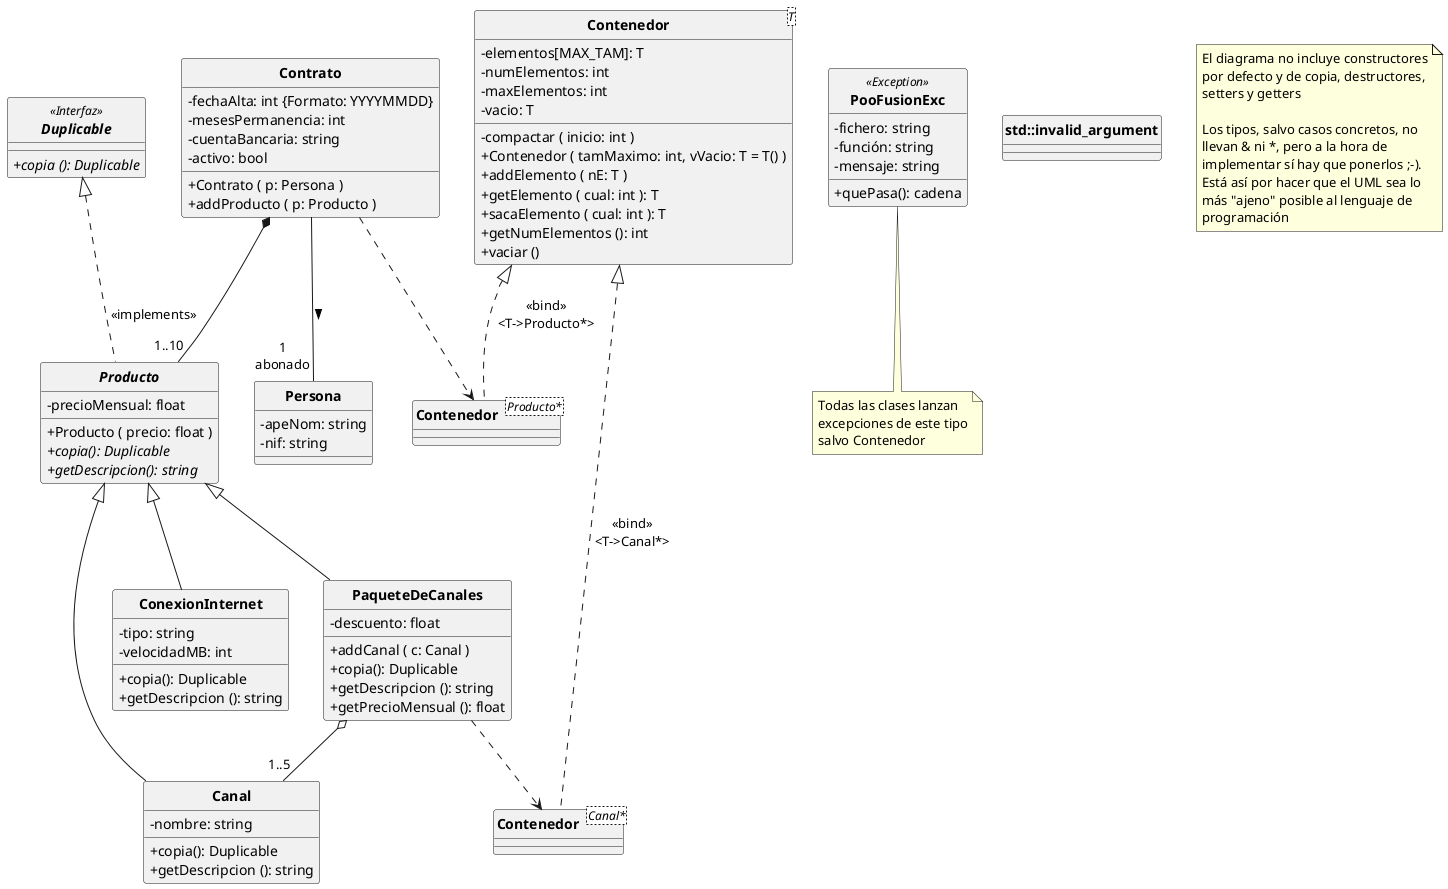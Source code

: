 @startuml

hide circle
skinparam classattributeiconsize 0
skinparam classFontStyle bold

interface Duplicable<<Interfaz>> {
   + {abstract} copia (): Duplicable
}

class Persona {
   - apeNom: string
   - nif: string
}

class Contrato {
   - fechaAlta: int {Formato: YYYYMMDD}
   - mesesPermanencia: int
   - cuentaBancaria: string
   - activo: bool
   + Contrato ( p: Persona )
   + addProducto ( p: Producto )
}

abstract class Producto {
   - precioMensual: float
   + Producto ( precio: float )
   + {abstract} copia(): Duplicable
   + {abstract} getDescripcion(): string
}

class ConexionInternet {
   - tipo: string
   - velocidadMB: int
   + copia(): Duplicable
   + getDescripcion (): string
}

class Canal {
   - nombre: string
   + copia(): Duplicable
   + getDescripcion (): string
}

class PaqueteDeCanales {
   - descuento: float
   + addCanal ( c: Canal )
   + copia(): Duplicable
   + getDescripcion (): string
   + getPrecioMensual (): float
}

class Contenedor<T> {
   - elementos[MAX_TAM]: T
   - numElementos: int
   - maxElementos: int
   - vacio: T

   - compactar ( inicio: int )
   + Contenedor ( tamMaximo: int, vVacio: T = T() )
   + addElemento ( nE: T )
   + getElemento ( cual: int ): T
   + sacaElemento ( cual: int ): T
   + getNumElementos (): int
   + vaciar ()
}

class PooFusionExc<<Exception>> {
   - fichero: string
   - función: string
   - mensaje: string
   + quePasa(): cadena
}
note bottom of PooFusionExc
   Todas las clases lanzan
   excepciones de este tipo
   salvo Contenedor
end note

class std::invalid_argument

class "Contenedor<Canal*>" as CC {
}

class "Contenedor<Producto*>" as CP{
}


Contrato -- "1\nabonado" Persona: >
Producto <|-- ConexionInternet 
Producto <|-- Canal
Producto <|-- PaqueteDeCanales
Contenedor <|.. CP: <<bind>>\n<T->Producto*>
Contrato ..> CP
Contrato *-- "1..10" Producto
Duplicable <|.. Producto: <<implements>>
Contenedor <|.. CC: <<bind>>\n<T->Canal*>
PaqueteDeCanales o-- "1..5"Canal
PaqueteDeCanales ..> CC

note as Nota1
   El diagrama no incluye constructores
   por defecto y de copia, destructores,
   setters y getters

   Los tipos, salvo casos concretos, no
   llevan & ni *, pero a la hora de
   implementar sí hay que ponerlos ;-). 
   Está así por hacer que el UML sea lo
   más "ajeno" posible al lenguaje de
   programación
end note

@enduml